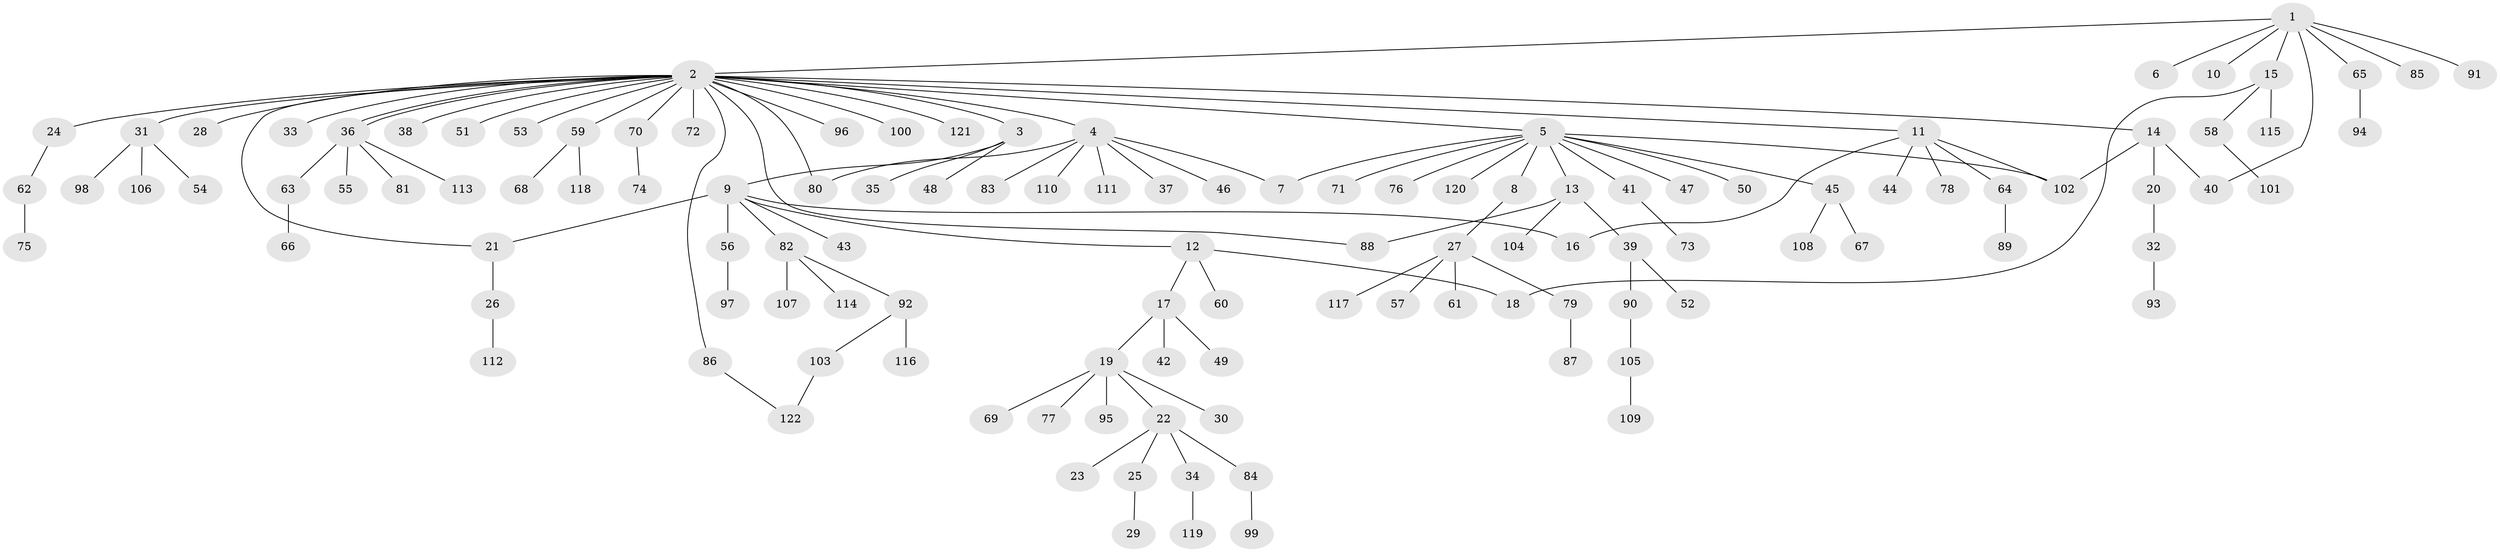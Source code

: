 // coarse degree distribution, {8: 0.03296703296703297, 24: 0.01098901098901099, 3: 0.06593406593406594, 12: 0.01098901098901099, 1: 0.6483516483516484, 7: 0.01098901098901099, 6: 0.01098901098901099, 5: 0.04395604395604396, 2: 0.15384615384615385, 4: 0.01098901098901099}
// Generated by graph-tools (version 1.1) at 2025/51/02/27/25 19:51:54]
// undirected, 122 vertices, 132 edges
graph export_dot {
graph [start="1"]
  node [color=gray90,style=filled];
  1;
  2;
  3;
  4;
  5;
  6;
  7;
  8;
  9;
  10;
  11;
  12;
  13;
  14;
  15;
  16;
  17;
  18;
  19;
  20;
  21;
  22;
  23;
  24;
  25;
  26;
  27;
  28;
  29;
  30;
  31;
  32;
  33;
  34;
  35;
  36;
  37;
  38;
  39;
  40;
  41;
  42;
  43;
  44;
  45;
  46;
  47;
  48;
  49;
  50;
  51;
  52;
  53;
  54;
  55;
  56;
  57;
  58;
  59;
  60;
  61;
  62;
  63;
  64;
  65;
  66;
  67;
  68;
  69;
  70;
  71;
  72;
  73;
  74;
  75;
  76;
  77;
  78;
  79;
  80;
  81;
  82;
  83;
  84;
  85;
  86;
  87;
  88;
  89;
  90;
  91;
  92;
  93;
  94;
  95;
  96;
  97;
  98;
  99;
  100;
  101;
  102;
  103;
  104;
  105;
  106;
  107;
  108;
  109;
  110;
  111;
  112;
  113;
  114;
  115;
  116;
  117;
  118;
  119;
  120;
  121;
  122;
  1 -- 2;
  1 -- 6;
  1 -- 10;
  1 -- 15;
  1 -- 40;
  1 -- 65;
  1 -- 85;
  1 -- 91;
  2 -- 3;
  2 -- 4;
  2 -- 5;
  2 -- 11;
  2 -- 14;
  2 -- 21;
  2 -- 24;
  2 -- 28;
  2 -- 31;
  2 -- 33;
  2 -- 36;
  2 -- 36;
  2 -- 38;
  2 -- 51;
  2 -- 53;
  2 -- 59;
  2 -- 70;
  2 -- 72;
  2 -- 80;
  2 -- 86;
  2 -- 88;
  2 -- 96;
  2 -- 100;
  2 -- 121;
  3 -- 9;
  3 -- 35;
  3 -- 48;
  4 -- 7;
  4 -- 37;
  4 -- 46;
  4 -- 80;
  4 -- 83;
  4 -- 110;
  4 -- 111;
  5 -- 7;
  5 -- 8;
  5 -- 13;
  5 -- 41;
  5 -- 45;
  5 -- 47;
  5 -- 50;
  5 -- 71;
  5 -- 76;
  5 -- 102;
  5 -- 120;
  8 -- 27;
  9 -- 12;
  9 -- 16;
  9 -- 21;
  9 -- 43;
  9 -- 56;
  9 -- 82;
  11 -- 16;
  11 -- 44;
  11 -- 64;
  11 -- 78;
  11 -- 102;
  12 -- 17;
  12 -- 18;
  12 -- 60;
  13 -- 39;
  13 -- 88;
  13 -- 104;
  14 -- 20;
  14 -- 40;
  14 -- 102;
  15 -- 18;
  15 -- 58;
  15 -- 115;
  17 -- 19;
  17 -- 42;
  17 -- 49;
  19 -- 22;
  19 -- 30;
  19 -- 69;
  19 -- 77;
  19 -- 95;
  20 -- 32;
  21 -- 26;
  22 -- 23;
  22 -- 25;
  22 -- 34;
  22 -- 84;
  24 -- 62;
  25 -- 29;
  26 -- 112;
  27 -- 57;
  27 -- 61;
  27 -- 79;
  27 -- 117;
  31 -- 54;
  31 -- 98;
  31 -- 106;
  32 -- 93;
  34 -- 119;
  36 -- 55;
  36 -- 63;
  36 -- 81;
  36 -- 113;
  39 -- 52;
  39 -- 90;
  41 -- 73;
  45 -- 67;
  45 -- 108;
  56 -- 97;
  58 -- 101;
  59 -- 68;
  59 -- 118;
  62 -- 75;
  63 -- 66;
  64 -- 89;
  65 -- 94;
  70 -- 74;
  79 -- 87;
  82 -- 92;
  82 -- 107;
  82 -- 114;
  84 -- 99;
  86 -- 122;
  90 -- 105;
  92 -- 103;
  92 -- 116;
  103 -- 122;
  105 -- 109;
}
